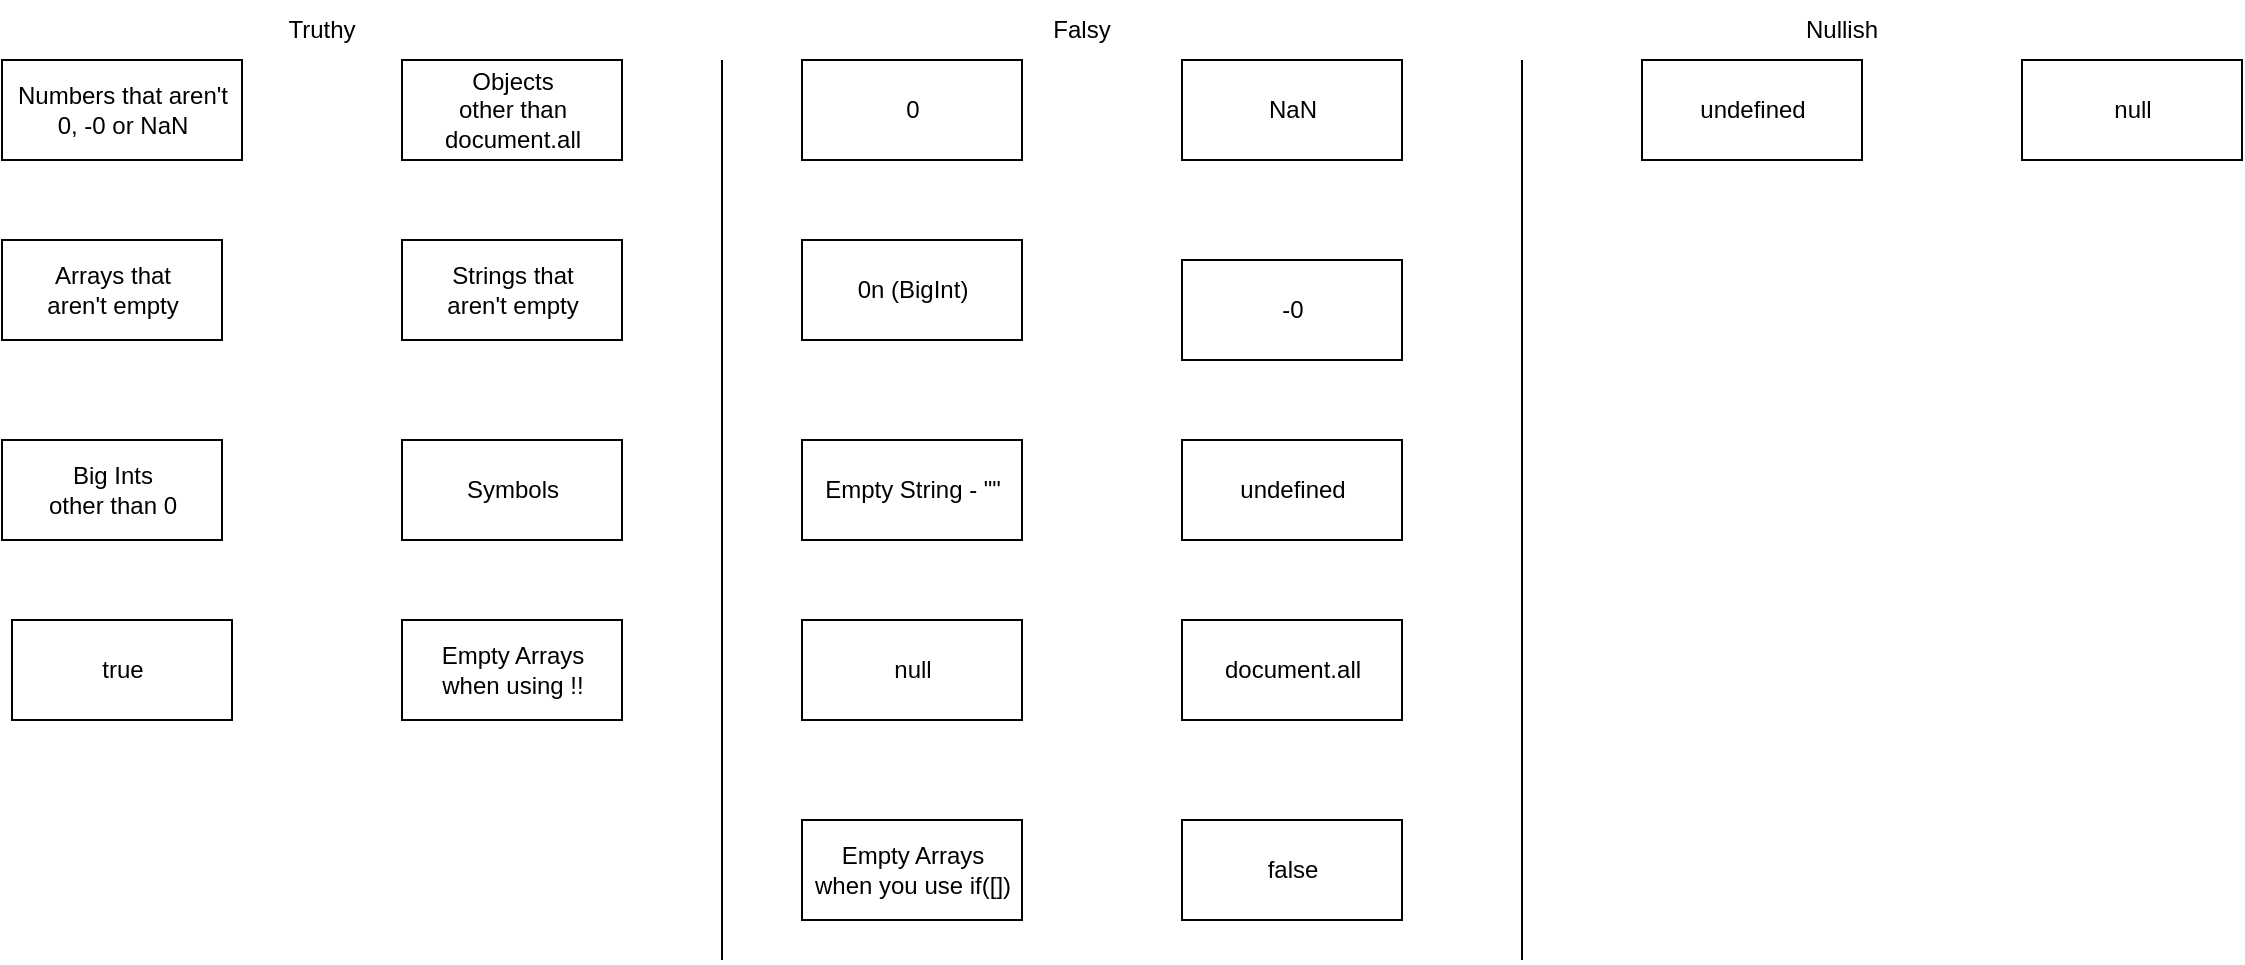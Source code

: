 <mxfile>
    <diagram id="0QDek0pJiB0GgypKWHZS" name="Page-1">
        <mxGraphModel dx="1370" dy="631" grid="1" gridSize="10" guides="1" tooltips="1" connect="1" arrows="1" fold="1" page="1" pageScale="1" pageWidth="850" pageHeight="1100" math="0" shadow="0">
            <root>
                <mxCell id="0"/>
                <mxCell id="1" parent="0"/>
                <mxCell id="2" value="" style="endArrow=none;html=1;" edge="1" parent="1">
                    <mxGeometry width="50" height="50" relative="1" as="geometry">
                        <mxPoint x="440" y="520" as="sourcePoint"/>
                        <mxPoint x="440" y="70" as="targetPoint"/>
                    </mxGeometry>
                </mxCell>
                <mxCell id="3" value="Truthy" style="text;html=1;strokeColor=none;fillColor=none;align=center;verticalAlign=middle;whiteSpace=wrap;rounded=0;" vertex="1" parent="1">
                    <mxGeometry x="210" y="40" width="60" height="30" as="geometry"/>
                </mxCell>
                <mxCell id="4" value="Falsy" style="text;html=1;strokeColor=none;fillColor=none;align=center;verticalAlign=middle;whiteSpace=wrap;rounded=0;" vertex="1" parent="1">
                    <mxGeometry x="590" y="40" width="60" height="30" as="geometry"/>
                </mxCell>
                <mxCell id="9" value="Numbers that aren't &lt;br&gt;0, -0 or NaN" style="html=1;" vertex="1" parent="1">
                    <mxGeometry x="80" y="70" width="120" height="50" as="geometry"/>
                </mxCell>
                <mxCell id="10" value="0" style="html=1;" vertex="1" parent="1">
                    <mxGeometry x="480" y="70" width="110" height="50" as="geometry"/>
                </mxCell>
                <mxCell id="11" value="NaN" style="html=1;" vertex="1" parent="1">
                    <mxGeometry x="670" y="70" width="110" height="50" as="geometry"/>
                </mxCell>
                <mxCell id="12" value="Empty String - &quot;&quot;" style="html=1;" vertex="1" parent="1">
                    <mxGeometry x="480" y="260" width="110" height="50" as="geometry"/>
                </mxCell>
                <mxCell id="13" value="undefined" style="html=1;" vertex="1" parent="1">
                    <mxGeometry x="670" y="260" width="110" height="50" as="geometry"/>
                </mxCell>
                <mxCell id="14" value="null" style="html=1;" vertex="1" parent="1">
                    <mxGeometry x="480" y="350" width="110" height="50" as="geometry"/>
                </mxCell>
                <mxCell id="15" value="0n (BigInt)" style="html=1;" vertex="1" parent="1">
                    <mxGeometry x="480" y="160" width="110" height="50" as="geometry"/>
                </mxCell>
                <mxCell id="16" value="Objects&lt;br&gt;other than&lt;br&gt;document.all" style="html=1;" vertex="1" parent="1">
                    <mxGeometry x="280" y="70" width="110" height="50" as="geometry"/>
                </mxCell>
                <mxCell id="17" value="Arrays that &lt;br&gt;aren't empty" style="html=1;" vertex="1" parent="1">
                    <mxGeometry x="80" y="160" width="110" height="50" as="geometry"/>
                </mxCell>
                <mxCell id="18" value="Empty Arrays&lt;br&gt;when using !!" style="html=1;" vertex="1" parent="1">
                    <mxGeometry x="280" y="350" width="110" height="50" as="geometry"/>
                </mxCell>
                <mxCell id="19" value="Empty Arrays &lt;br&gt;when you use if([])" style="html=1;" vertex="1" parent="1">
                    <mxGeometry x="480" y="450" width="110" height="50" as="geometry"/>
                </mxCell>
                <mxCell id="20" value="-0" style="html=1;" vertex="1" parent="1">
                    <mxGeometry x="670" y="170" width="110" height="50" as="geometry"/>
                </mxCell>
                <mxCell id="24" value="document.all" style="html=1;" vertex="1" parent="1">
                    <mxGeometry x="670" y="350" width="110" height="50" as="geometry"/>
                </mxCell>
                <mxCell id="26" value="" style="endArrow=none;html=1;" edge="1" parent="1">
                    <mxGeometry width="50" height="50" relative="1" as="geometry">
                        <mxPoint x="840" y="520" as="sourcePoint"/>
                        <mxPoint x="840" y="70" as="targetPoint"/>
                    </mxGeometry>
                </mxCell>
                <mxCell id="28" value="Nullish" style="text;html=1;strokeColor=none;fillColor=none;align=center;verticalAlign=middle;whiteSpace=wrap;rounded=0;" vertex="1" parent="1">
                    <mxGeometry x="970" y="40" width="60" height="30" as="geometry"/>
                </mxCell>
                <mxCell id="29" value="undefined" style="html=1;" vertex="1" parent="1">
                    <mxGeometry x="900" y="70" width="110" height="50" as="geometry"/>
                </mxCell>
                <mxCell id="30" value="null" style="html=1;" vertex="1" parent="1">
                    <mxGeometry x="1090" y="70" width="110" height="50" as="geometry"/>
                </mxCell>
                <mxCell id="31" value="false" style="html=1;" vertex="1" parent="1">
                    <mxGeometry x="670" y="450" width="110" height="50" as="geometry"/>
                </mxCell>
                <mxCell id="32" value="Strings that &lt;br&gt;aren't empty" style="html=1;" vertex="1" parent="1">
                    <mxGeometry x="280" y="160" width="110" height="50" as="geometry"/>
                </mxCell>
                <mxCell id="33" value="Big Ints &lt;br&gt;other than 0" style="html=1;" vertex="1" parent="1">
                    <mxGeometry x="80" y="260" width="110" height="50" as="geometry"/>
                </mxCell>
                <mxCell id="34" value="Symbols" style="html=1;" vertex="1" parent="1">
                    <mxGeometry x="280" y="260" width="110" height="50" as="geometry"/>
                </mxCell>
                <mxCell id="35" value="true" style="html=1;" vertex="1" parent="1">
                    <mxGeometry x="85" y="350" width="110" height="50" as="geometry"/>
                </mxCell>
            </root>
        </mxGraphModel>
    </diagram>
</mxfile>